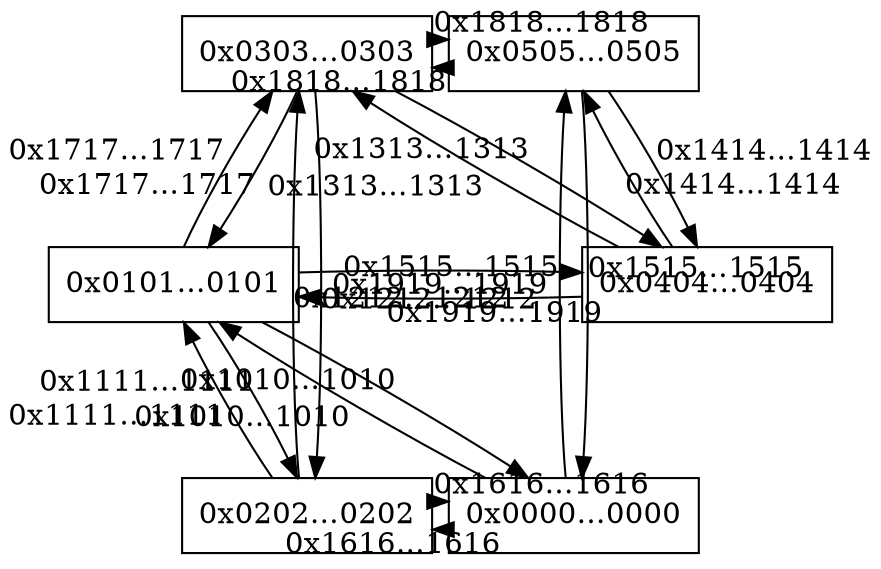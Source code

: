 digraph {
    layout=circo;
    overlap=false;
    splines=true;
    node [shape=box];
    0 [label="0x0000…0000"];
    1 [label="0x0101…0101"];
    2 [label="0x0202…0202"];
    3 [label="0x0303…0303"];
    4 [label="0x0404…0404"];
    5 [label="0x0505…0505"];
    0 -> 1 [label="0x1010…1010"];
    1 -> 0 [label="0x1010…1010"];
    1 -> 2 [label="0x1111…1111"];
    2 -> 1 [label="0x1111…1111"];
    2 -> 3 [label="0x1212…1212"];
    3 -> 2 [label="0x1212…1212"];
    3 -> 4 [label="0x1313…1313"];
    4 -> 3 [label="0x1313…1313"];
    4 -> 5 [label="0x1414…1414"];
    5 -> 4 [label="0x1414…1414"];
    5 -> 0 [label="0x1515…1515"];
    0 -> 5 [label="0x1515…1515"];
    0 -> 2 [label="0x1616…1616"];
    2 -> 0 [label="0x1616…1616"];
    1 -> 3 [label="0x1717…1717"];
    3 -> 1 [label="0x1717…1717"];
    3 -> 5 [label="0x1818…1818"];
    5 -> 3 [label="0x1818…1818"];
    4 -> 1 [label="0x1919…1919"];
    1 -> 4 [label="0x1919…1919"];
}
